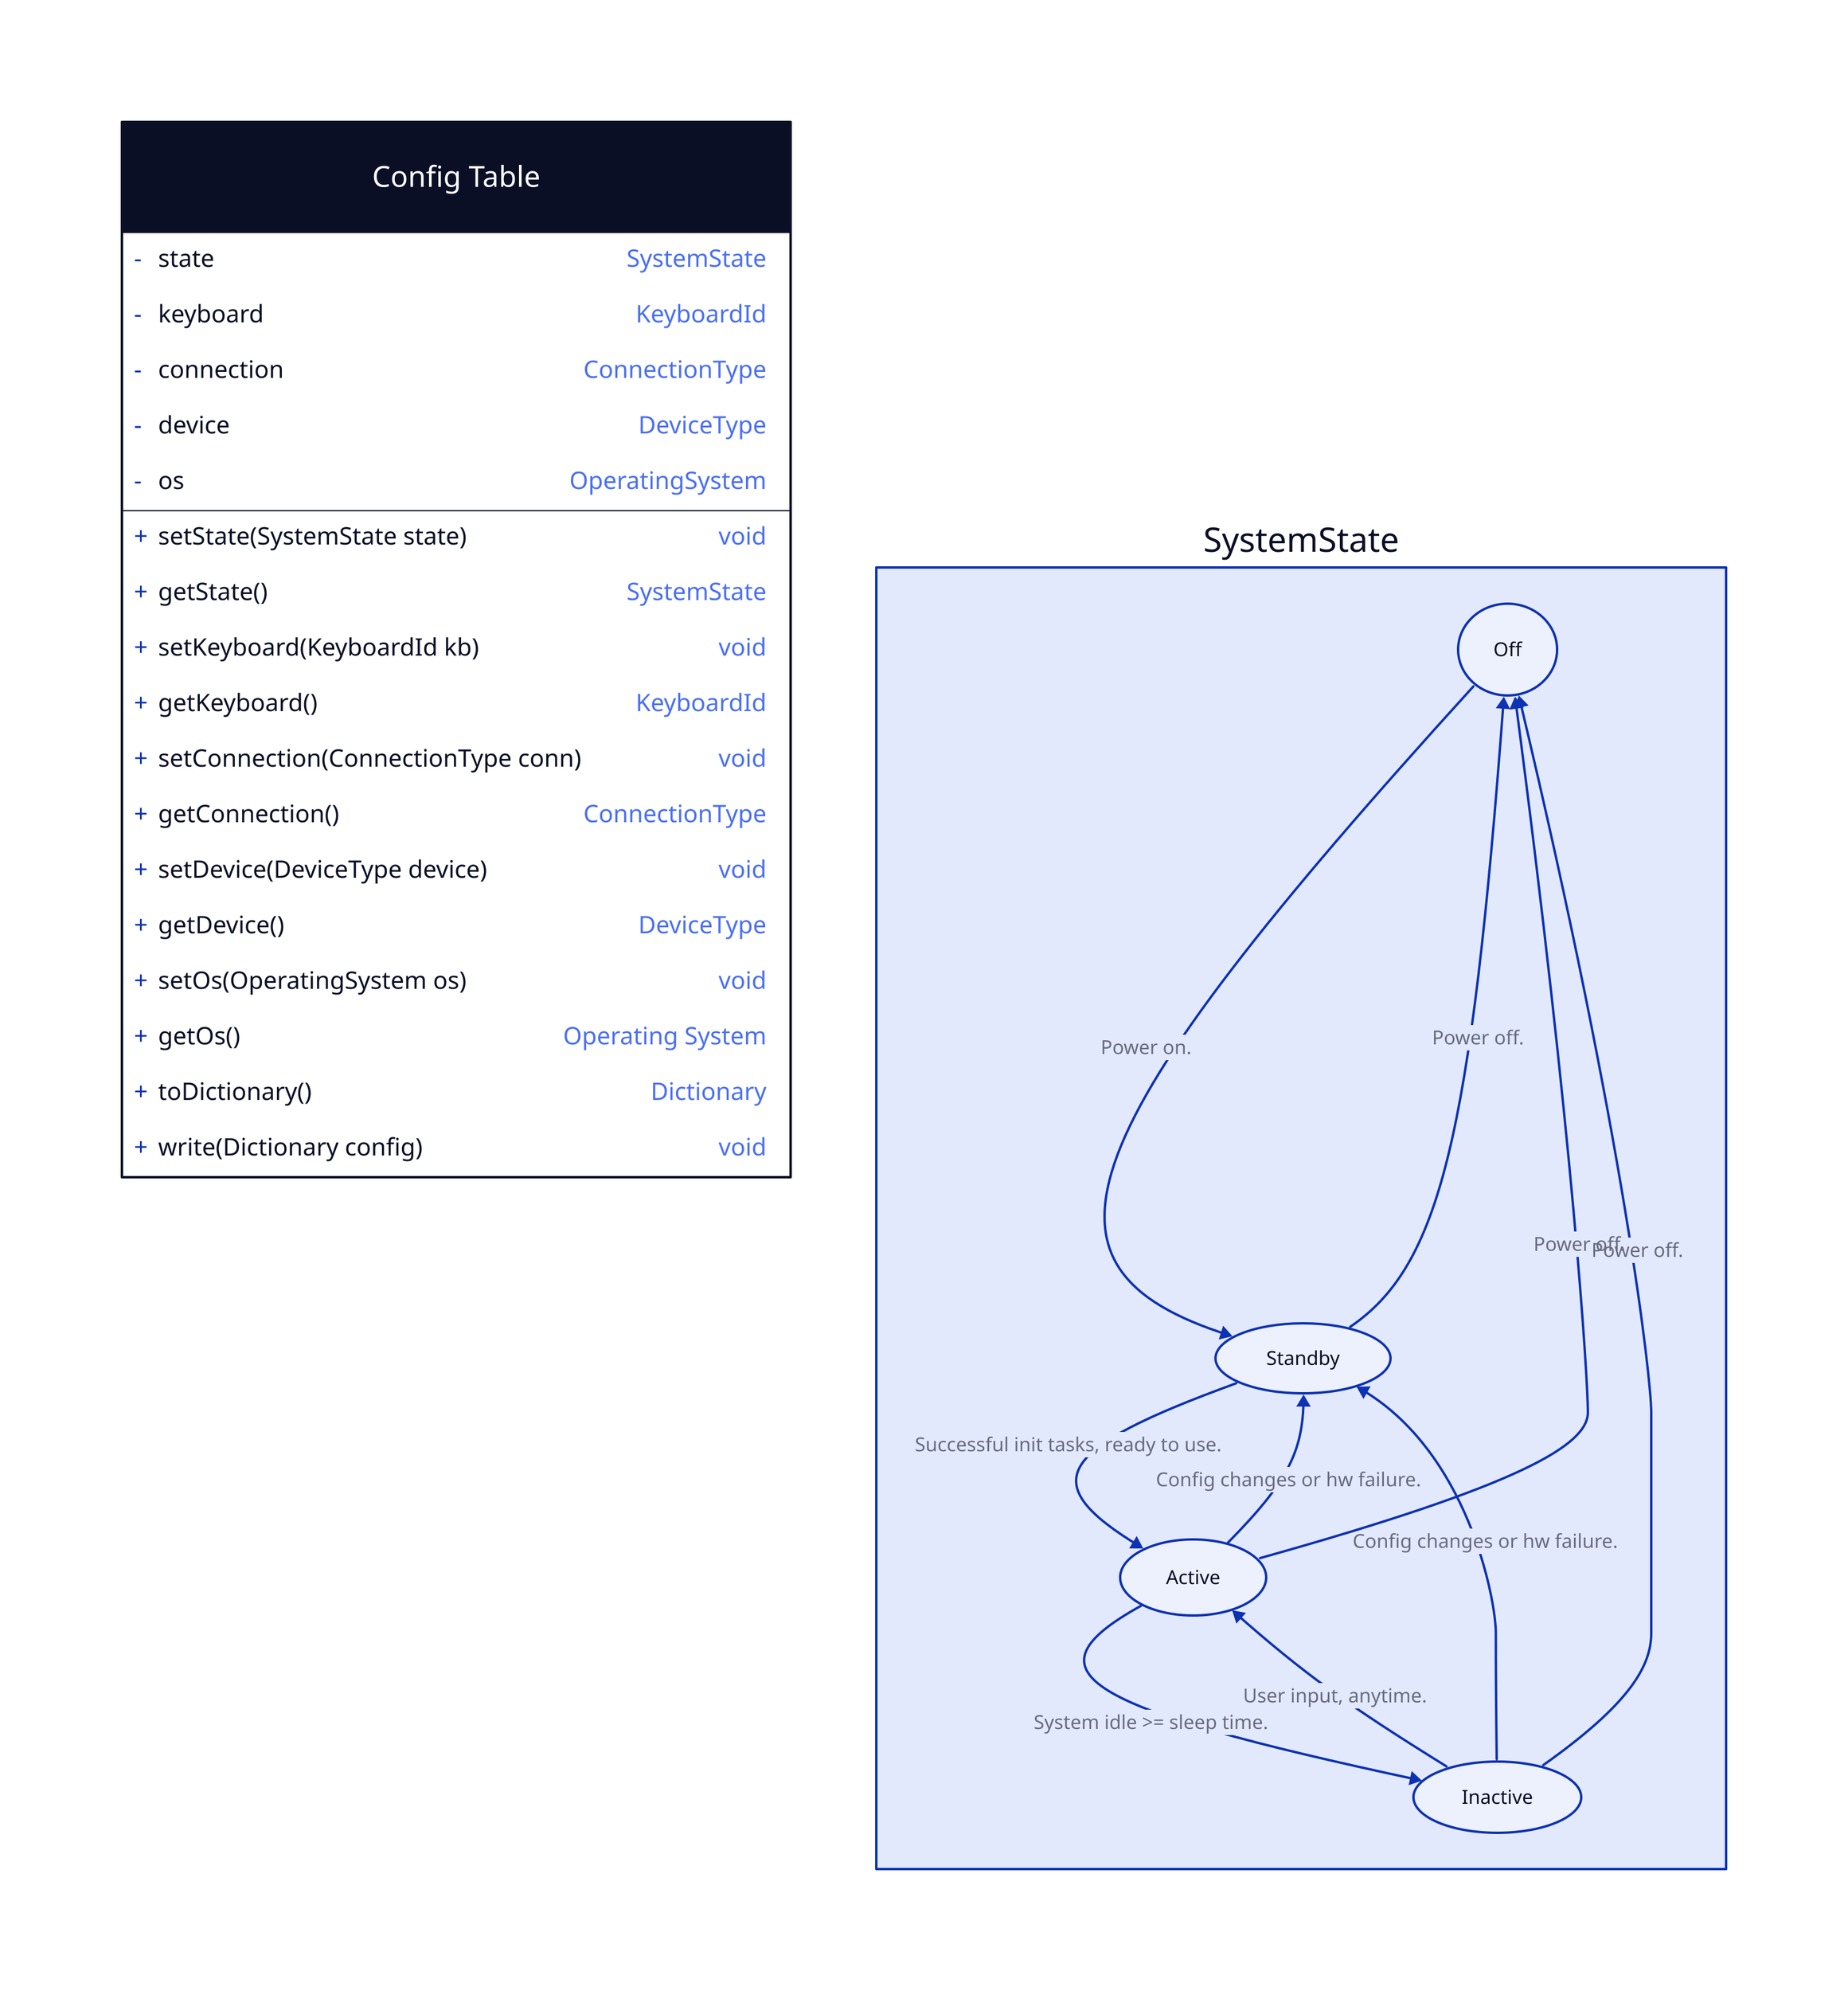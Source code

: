 Config Table : {
    shape: class

    - state : "SystemState"
    - keyboard : "KeyboardId"
    - connection : "ConnectionType"
    - device : "DeviceType"
    - os: "OperatingSystem"

    setState(SystemState state)
    getState() : "SystemState"

    setKeyboard(KeyboardId kb)
    getKeyboard() : "KeyboardId"

    setConnection(ConnectionType conn)
    getConnection() : "ConnectionType"

    setDevice(DeviceType device)
    getDevice() : "DeviceType"

    setOs(OperatingSystem os)
    getOs() : "Operating System"

    toDictionary() : Dictionary
    write(Dictionary config)
}

SystemState : {

    # State defs w/ shapes
    Off.shape : oval
    Standby.shape : oval
    Inactive.shape : oval
    Active.shape : oval

    Off -> Standby : Power on.

    Standby -> Off : Power off.
    Standby -> Active : Successful init tasks, ready to use.


    Inactive -> Off : Power off.
    Inactive -> Standby : Config changes or hw failure.
    Inactive -> Active : User input, anytime.
    
    Active -> Off : Power off.
    Active -> Standby : Config changes or hw failure.
    Active -> Inactive : System idle >= sleep time.

}